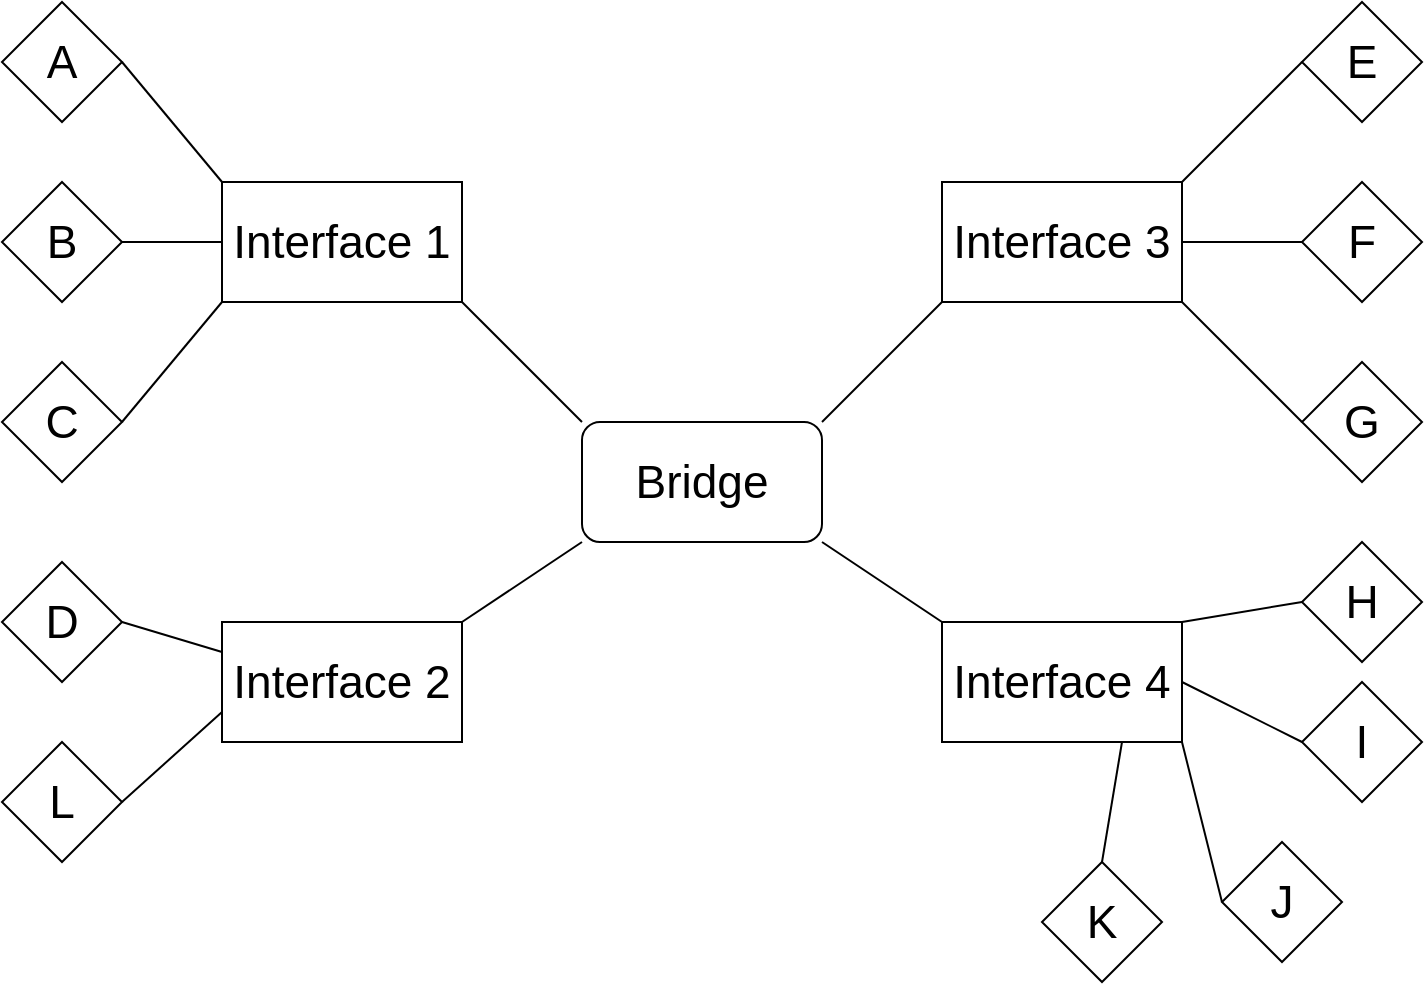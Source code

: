 <mxfile>
    <diagram id="9BKyCGKbcTRsJOkmN5v7" name="第 1 页">
        <mxGraphModel dx="719" dy="597" grid="1" gridSize="10" guides="1" tooltips="1" connect="1" arrows="1" fold="1" page="1" pageScale="1" pageWidth="827" pageHeight="1169" math="0" shadow="0">
            <root>
                <mxCell id="0"/>
                <mxCell id="1" parent="0"/>
                <mxCell id="2" value="&lt;font style=&quot;font-size: 23px&quot;&gt;Bridge&lt;/font&gt;" style="rounded=1;whiteSpace=wrap;html=1;" parent="1" vertex="1">
                    <mxGeometry x="310" y="280" width="120" height="60" as="geometry"/>
                </mxCell>
                <mxCell id="3" value="Interface 1" style="rounded=0;whiteSpace=wrap;html=1;fontSize=23;" parent="1" vertex="1">
                    <mxGeometry x="130" y="160" width="120" height="60" as="geometry"/>
                </mxCell>
                <mxCell id="4" value="Interface 2" style="rounded=0;whiteSpace=wrap;html=1;fontSize=23;" parent="1" vertex="1">
                    <mxGeometry x="130" y="380" width="120" height="60" as="geometry"/>
                </mxCell>
                <mxCell id="5" value="Interface 3" style="rounded=0;whiteSpace=wrap;html=1;fontSize=23;" parent="1" vertex="1">
                    <mxGeometry x="490" y="160" width="120" height="60" as="geometry"/>
                </mxCell>
                <mxCell id="6" value="Interface 4" style="rounded=0;whiteSpace=wrap;html=1;fontSize=23;" parent="1" vertex="1">
                    <mxGeometry x="490" y="380" width="120" height="60" as="geometry"/>
                </mxCell>
                <mxCell id="8" value="" style="endArrow=none;html=1;fontSize=23;entryX=0;entryY=0;entryDx=0;entryDy=0;exitX=1;exitY=1;exitDx=0;exitDy=0;" parent="1" source="3" target="2" edge="1">
                    <mxGeometry width="50" height="50" relative="1" as="geometry">
                        <mxPoint x="250" y="270" as="sourcePoint"/>
                        <mxPoint x="300" y="220" as="targetPoint"/>
                    </mxGeometry>
                </mxCell>
                <mxCell id="9" value="" style="endArrow=none;html=1;fontSize=23;entryX=0;entryY=1;entryDx=0;entryDy=0;exitX=1;exitY=0;exitDx=0;exitDy=0;" parent="1" source="4" target="2" edge="1">
                    <mxGeometry width="50" height="50" relative="1" as="geometry">
                        <mxPoint x="260" y="230" as="sourcePoint"/>
                        <mxPoint x="320" y="290" as="targetPoint"/>
                    </mxGeometry>
                </mxCell>
                <mxCell id="10" value="" style="endArrow=none;html=1;fontSize=23;entryX=0;entryY=0;entryDx=0;entryDy=0;exitX=1;exitY=1;exitDx=0;exitDy=0;" parent="1" source="2" target="6" edge="1">
                    <mxGeometry width="50" height="50" relative="1" as="geometry">
                        <mxPoint x="270" y="240" as="sourcePoint"/>
                        <mxPoint x="330" y="300" as="targetPoint"/>
                    </mxGeometry>
                </mxCell>
                <mxCell id="11" value="" style="endArrow=none;html=1;fontSize=23;entryX=1;entryY=0;entryDx=0;entryDy=0;exitX=0;exitY=1;exitDx=0;exitDy=0;" parent="1" source="5" target="2" edge="1">
                    <mxGeometry width="50" height="50" relative="1" as="geometry">
                        <mxPoint x="280" y="250" as="sourcePoint"/>
                        <mxPoint x="340" y="310" as="targetPoint"/>
                    </mxGeometry>
                </mxCell>
                <mxCell id="12" value="A" style="rhombus;whiteSpace=wrap;html=1;fontSize=23;" parent="1" vertex="1">
                    <mxGeometry x="20" y="70" width="60" height="60" as="geometry"/>
                </mxCell>
                <mxCell id="13" value="" style="endArrow=none;html=1;fontSize=23;entryX=0;entryY=0;entryDx=0;entryDy=0;exitX=1;exitY=0.5;exitDx=0;exitDy=0;" parent="1" source="12" target="3" edge="1">
                    <mxGeometry width="50" height="50" relative="1" as="geometry">
                        <mxPoint x="260" y="230" as="sourcePoint"/>
                        <mxPoint x="320" y="290" as="targetPoint"/>
                    </mxGeometry>
                </mxCell>
                <mxCell id="14" value="B" style="rhombus;whiteSpace=wrap;html=1;fontSize=23;" parent="1" vertex="1">
                    <mxGeometry x="20" y="160" width="60" height="60" as="geometry"/>
                </mxCell>
                <mxCell id="15" value="" style="endArrow=none;html=1;fontSize=23;entryX=0;entryY=0.5;entryDx=0;entryDy=0;exitX=1;exitY=0.5;exitDx=0;exitDy=0;" parent="1" source="14" target="3" edge="1">
                    <mxGeometry width="50" height="50" relative="1" as="geometry">
                        <mxPoint x="260" y="300" as="sourcePoint"/>
                        <mxPoint x="130" y="180" as="targetPoint"/>
                    </mxGeometry>
                </mxCell>
                <mxCell id="16" value="C" style="rhombus;whiteSpace=wrap;html=1;fontSize=23;" parent="1" vertex="1">
                    <mxGeometry x="20" y="250" width="60" height="60" as="geometry"/>
                </mxCell>
                <mxCell id="17" value="" style="endArrow=none;html=1;fontSize=23;entryX=0;entryY=1;entryDx=0;entryDy=0;exitX=1;exitY=0.5;exitDx=0;exitDy=0;" parent="1" source="16" target="3" edge="1">
                    <mxGeometry width="50" height="50" relative="1" as="geometry">
                        <mxPoint x="260" y="390" as="sourcePoint"/>
                        <mxPoint x="130" y="320" as="targetPoint"/>
                    </mxGeometry>
                </mxCell>
                <mxCell id="18" value="D" style="rhombus;whiteSpace=wrap;html=1;fontSize=23;" parent="1" vertex="1">
                    <mxGeometry x="20" y="350" width="60" height="60" as="geometry"/>
                </mxCell>
                <mxCell id="19" value="" style="endArrow=none;html=1;fontSize=23;entryX=0;entryY=0.25;entryDx=0;entryDy=0;exitX=1;exitY=0.5;exitDx=0;exitDy=0;" parent="1" source="18" target="4" edge="1">
                    <mxGeometry width="50" height="50" relative="1" as="geometry">
                        <mxPoint x="260" y="490" as="sourcePoint"/>
                        <mxPoint x="130" y="420" as="targetPoint"/>
                    </mxGeometry>
                </mxCell>
                <mxCell id="20" value="L" style="rhombus;whiteSpace=wrap;html=1;fontSize=23;" parent="1" vertex="1">
                    <mxGeometry x="20" y="440" width="60" height="60" as="geometry"/>
                </mxCell>
                <mxCell id="21" value="" style="endArrow=none;html=1;fontSize=23;entryX=0;entryY=0.75;entryDx=0;entryDy=0;exitX=1;exitY=0.5;exitDx=0;exitDy=0;" parent="1" source="20" target="4" edge="1">
                    <mxGeometry width="50" height="50" relative="1" as="geometry">
                        <mxPoint x="260" y="580" as="sourcePoint"/>
                        <mxPoint x="130" y="510" as="targetPoint"/>
                    </mxGeometry>
                </mxCell>
                <mxCell id="22" value="E" style="rhombus;whiteSpace=wrap;html=1;fontSize=23;" parent="1" vertex="1">
                    <mxGeometry x="670" y="70" width="60" height="60" as="geometry"/>
                </mxCell>
                <mxCell id="23" value="" style="endArrow=none;html=1;fontSize=23;entryX=1;entryY=0;entryDx=0;entryDy=0;exitX=0;exitY=0.5;exitDx=0;exitDy=0;" parent="1" source="22" target="5" edge="1">
                    <mxGeometry width="50" height="50" relative="1" as="geometry">
                        <mxPoint x="750" y="170" as="sourcePoint"/>
                        <mxPoint x="660" y="170" as="targetPoint"/>
                    </mxGeometry>
                </mxCell>
                <mxCell id="24" value="F" style="rhombus;whiteSpace=wrap;html=1;fontSize=23;" parent="1" vertex="1">
                    <mxGeometry x="670" y="160" width="60" height="60" as="geometry"/>
                </mxCell>
                <mxCell id="25" value="" style="endArrow=none;html=1;fontSize=23;entryX=1;entryY=0.5;entryDx=0;entryDy=0;exitX=0;exitY=0.5;exitDx=0;exitDy=0;" parent="1" source="24" target="5" edge="1">
                    <mxGeometry width="50" height="50" relative="1" as="geometry">
                        <mxPoint x="750" y="260" as="sourcePoint"/>
                        <mxPoint x="610" y="250" as="targetPoint"/>
                    </mxGeometry>
                </mxCell>
                <mxCell id="26" value="G" style="rhombus;whiteSpace=wrap;html=1;fontSize=23;" parent="1" vertex="1">
                    <mxGeometry x="670" y="250" width="60" height="60" as="geometry"/>
                </mxCell>
                <mxCell id="27" value="" style="endArrow=none;html=1;fontSize=23;entryX=1;entryY=1;entryDx=0;entryDy=0;exitX=0;exitY=0.5;exitDx=0;exitDy=0;" parent="1" source="26" target="5" edge="1">
                    <mxGeometry width="50" height="50" relative="1" as="geometry">
                        <mxPoint x="750" y="350" as="sourcePoint"/>
                        <mxPoint x="610" y="340" as="targetPoint"/>
                    </mxGeometry>
                </mxCell>
                <mxCell id="28" value="H" style="rhombus;whiteSpace=wrap;html=1;fontSize=23;" parent="1" vertex="1">
                    <mxGeometry x="670" y="340" width="60" height="60" as="geometry"/>
                </mxCell>
                <mxCell id="29" value="" style="endArrow=none;html=1;fontSize=23;entryX=1;entryY=0;entryDx=0;entryDy=0;exitX=0;exitY=0.5;exitDx=0;exitDy=0;" parent="1" source="28" target="6" edge="1">
                    <mxGeometry width="50" height="50" relative="1" as="geometry">
                        <mxPoint x="750" y="440" as="sourcePoint"/>
                        <mxPoint x="610" y="430" as="targetPoint"/>
                    </mxGeometry>
                </mxCell>
                <mxCell id="30" value="I" style="rhombus;whiteSpace=wrap;html=1;fontSize=23;" parent="1" vertex="1">
                    <mxGeometry x="670" y="410" width="60" height="60" as="geometry"/>
                </mxCell>
                <mxCell id="31" value="" style="endArrow=none;html=1;fontSize=23;entryX=1;entryY=0.5;entryDx=0;entryDy=0;exitX=0;exitY=0.5;exitDx=0;exitDy=0;" parent="1" source="30" target="6" edge="1">
                    <mxGeometry width="50" height="50" relative="1" as="geometry">
                        <mxPoint x="750" y="510" as="sourcePoint"/>
                        <mxPoint x="610" y="500" as="targetPoint"/>
                    </mxGeometry>
                </mxCell>
                <mxCell id="32" value="J" style="rhombus;whiteSpace=wrap;html=1;fontSize=23;" parent="1" vertex="1">
                    <mxGeometry x="630" y="490" width="60" height="60" as="geometry"/>
                </mxCell>
                <mxCell id="33" value="" style="endArrow=none;html=1;fontSize=23;entryX=1;entryY=1;entryDx=0;entryDy=0;exitX=0;exitY=0.5;exitDx=0;exitDy=0;" parent="1" source="32" target="6" edge="1">
                    <mxGeometry width="50" height="50" relative="1" as="geometry">
                        <mxPoint x="710" y="590" as="sourcePoint"/>
                        <mxPoint x="570" y="580" as="targetPoint"/>
                    </mxGeometry>
                </mxCell>
                <mxCell id="34" value="K" style="rhombus;whiteSpace=wrap;html=1;fontSize=23;" parent="1" vertex="1">
                    <mxGeometry x="540" y="500" width="60" height="60" as="geometry"/>
                </mxCell>
                <mxCell id="35" value="" style="endArrow=none;html=1;fontSize=23;entryX=0.75;entryY=1;entryDx=0;entryDy=0;exitX=0.5;exitY=0;exitDx=0;exitDy=0;" parent="1" source="34" target="6" edge="1">
                    <mxGeometry width="50" height="50" relative="1" as="geometry">
                        <mxPoint x="620" y="600" as="sourcePoint"/>
                        <mxPoint x="480" y="590" as="targetPoint"/>
                    </mxGeometry>
                </mxCell>
            </root>
        </mxGraphModel>
    </diagram>
</mxfile>